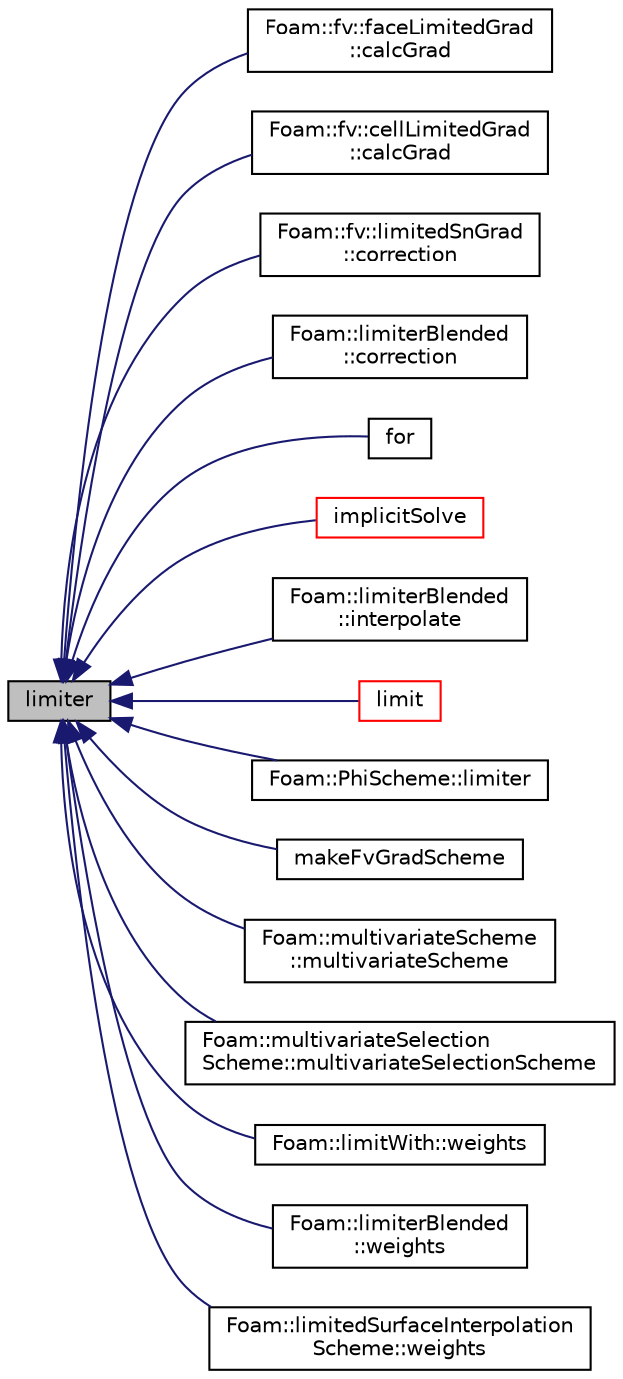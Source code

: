 digraph "limiter"
{
  bgcolor="transparent";
  edge [fontname="Helvetica",fontsize="10",labelfontname="Helvetica",labelfontsize="10"];
  node [fontname="Helvetica",fontsize="10",shape=record];
  rankdir="LR";
  Node1 [label="limiter",height=0.2,width=0.4,color="black", fillcolor="grey75", style="filled", fontcolor="black"];
  Node1 -> Node2 [dir="back",color="midnightblue",fontsize="10",style="solid",fontname="Helvetica"];
  Node2 [label="Foam::fv::faceLimitedGrad\l::calcGrad",height=0.2,width=0.4,color="black",URL="$a00720.html#ad8d9cb82461fad7624154d2e66528aa7"];
  Node1 -> Node3 [dir="back",color="midnightblue",fontsize="10",style="solid",fontname="Helvetica"];
  Node3 [label="Foam::fv::cellLimitedGrad\l::calcGrad",height=0.2,width=0.4,color="black",URL="$a00212.html#a9e6946d5c172823826c394cab9979f17"];
  Node1 -> Node4 [dir="back",color="midnightblue",fontsize="10",style="solid",fontname="Helvetica"];
  Node4 [label="Foam::fv::limitedSnGrad\l::correction",height=0.2,width=0.4,color="black",URL="$a01313.html#a3ca8452d8b2fad7ac66e2b8864f6e6ee",tooltip="Return the explicit correction to the limitedSnGrad. "];
  Node1 -> Node5 [dir="back",color="midnightblue",fontsize="10",style="solid",fontname="Helvetica"];
  Node5 [label="Foam::limiterBlended\l::correction",height=0.2,width=0.4,color="black",URL="$a01315.html#a575a424a2a3d61de0e8d6ad368b61be1",tooltip="Return the explicit correction to the face-interpolate. "];
  Node1 -> Node6 [dir="back",color="midnightblue",fontsize="10",style="solid",fontname="Helvetica"];
  Node6 [label="for",height=0.2,width=0.4,color="black",URL="$a03247.html#ae9610aff8f04c828f9db802f66a18f67"];
  Node1 -> Node7 [dir="back",color="midnightblue",fontsize="10",style="solid",fontname="Helvetica"];
  Node7 [label="implicitSolve",height=0.2,width=0.4,color="red",URL="$a10733.html#af3ebc5af31512182ee43a56e994f4aaf"];
  Node1 -> Node8 [dir="back",color="midnightblue",fontsize="10",style="solid",fontname="Helvetica"];
  Node8 [label="Foam::limiterBlended\l::interpolate",height=0.2,width=0.4,color="black",URL="$a01315.html#a44c7ae31de9c47b8793d7c9de65dee19",tooltip="Return the face-interpolate of the given cell field. "];
  Node1 -> Node9 [dir="back",color="midnightblue",fontsize="10",style="solid",fontname="Helvetica"];
  Node9 [label="limit",height=0.2,width=0.4,color="red",URL="$a10733.html#a286baa687ab158265b59310619c281b4"];
  Node1 -> Node10 [dir="back",color="midnightblue",fontsize="10",style="solid",fontname="Helvetica"];
  Node10 [label="Foam::PhiScheme::limiter",height=0.2,width=0.4,color="black",URL="$a01838.html#aad9e018b93b59932a398c0826c5cef86",tooltip="Return the interpolation weighting factors. "];
  Node1 -> Node11 [dir="back",color="midnightblue",fontsize="10",style="solid",fontname="Helvetica"];
  Node11 [label="makeFvGradScheme",height=0.2,width=0.4,color="black",URL="$a05692.html#a392ada9a48d078ac5e73a2b100268766"];
  Node1 -> Node12 [dir="back",color="midnightblue",fontsize="10",style="solid",fontname="Helvetica"];
  Node12 [label="Foam::multivariateScheme\l::multivariateScheme",height=0.2,width=0.4,color="black",URL="$a01552.html#a1df2075ff6df9ddb6b2bf9570e8905eb",tooltip="Construct for field, faceFlux and Istream. "];
  Node1 -> Node13 [dir="back",color="midnightblue",fontsize="10",style="solid",fontname="Helvetica"];
  Node13 [label="Foam::multivariateSelection\lScheme::multivariateSelectionScheme",height=0.2,width=0.4,color="black",URL="$a01553.html#a3f90d5fb2cb054bd811362c07ceb2019",tooltip="Construct for field, faceFlux and Istream. "];
  Node1 -> Node14 [dir="back",color="midnightblue",fontsize="10",style="solid",fontname="Helvetica"];
  Node14 [label="Foam::limitWith::weights",height=0.2,width=0.4,color="black",URL="$a01318.html#acaeaacfc63a1de4752ad8d5a34dce3b7",tooltip="Return the interpolation weighting factors. "];
  Node1 -> Node15 [dir="back",color="midnightblue",fontsize="10",style="solid",fontname="Helvetica"];
  Node15 [label="Foam::limiterBlended\l::weights",height=0.2,width=0.4,color="black",URL="$a01315.html#a845f807ae2621854059e313269e7895a",tooltip="Return the interpolation weighting factors. "];
  Node1 -> Node16 [dir="back",color="midnightblue",fontsize="10",style="solid",fontname="Helvetica"];
  Node16 [label="Foam::limitedSurfaceInterpolation\lScheme::weights",height=0.2,width=0.4,color="black",URL="$a01314.html#aea0fb80cfd6ee46e42ef28f24bfbcd01",tooltip="Return the interpolation weighting factors for the given field. "];
}
